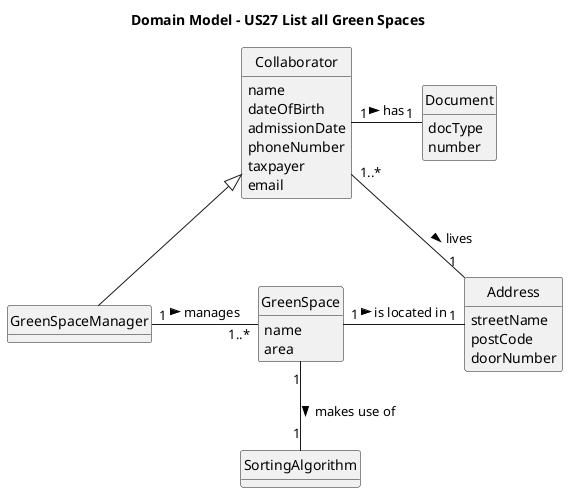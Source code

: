 @startuml
skinparam monochrome true
skinparam packageStyle rectangle
skinparam shadowing false
skinparam classAttributeIconSize 0
hide circle
hide methods

title Domain Model - US27 List all Green Spaces

class Collaborator {
    name
    dateOfBirth
    admissionDate
    phoneNumber
    taxpayer
    email
}

class Document{
    docType
    number
}

class Address {
    streetName
    postCode
    doorNumber
}

class GreenSpaceManager {
}

class GreenSpace{
    name
    area
}

class SortingAlgorithm {
}

Collaborator "1" - "1" Document : has >
Collaborator "1..*" -- "1" Address : lives >
Collaborator  <|--  GreenSpaceManager

GreenSpaceManager "1" - "1..*" GreenSpace : manages >

GreenSpace "1" - "1" Address : is located in >
GreenSpace "1" -- "1" SortingAlgorithm : makes use of >

@enduml